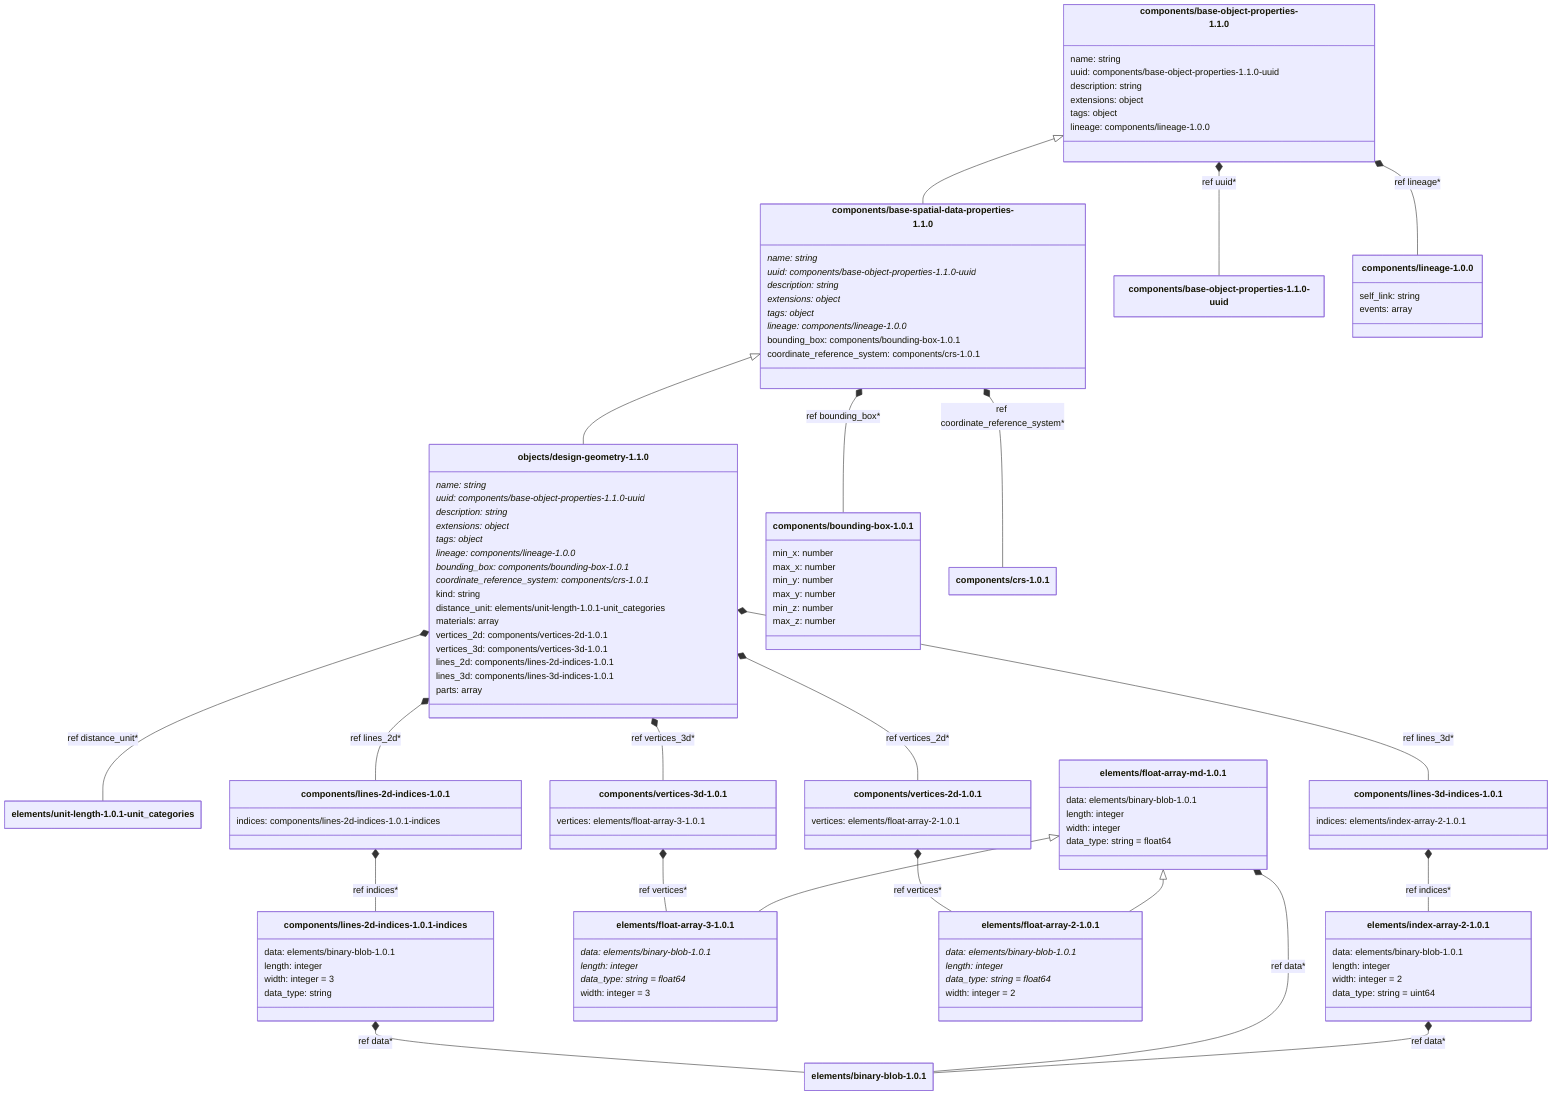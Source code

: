 ---
config:
    class:
        hideEmptyMembersBox: true
---

classDiagram
    class `components/base-object-properties-1.1.0`:::schemaComponent {
        name: string
        uuid: components/base-object-properties-1.1.0-uuid
        description: string
        extensions: object
        tags: object
        lineage: components/lineage-1.0.0
    }
    class `components/base-spatial-data-properties-1.1.0`:::schemaComponent {
        name: string*
        uuid: components/base-object-properties-1.1.0-uuid*
        description: string*
        extensions: object*
        tags: object*
        lineage: components/lineage-1.0.0*
        bounding_box: components/bounding-box-1.0.1
        coordinate_reference_system: components/crs-1.0.1
    }
    `components/base-object-properties-1.1.0` <|-- `components/base-spatial-data-properties-1.1.0`
    class `objects/design-geometry-1.1.0`:::schemaObject {
        name: string*
        uuid: components/base-object-properties-1.1.0-uuid*
        description: string*
        extensions: object*
        tags: object*
        lineage: components/lineage-1.0.0*
        bounding_box: components/bounding-box-1.0.1*
        coordinate_reference_system: components/crs-1.0.1*
        kind: string
        distance_unit: elements/unit-length-1.0.1-unit_categories
        materials: array
        vertices_2d: components/vertices-2d-1.0.1
        vertices_3d: components/vertices-3d-1.0.1
        lines_2d: components/lines-2d-indices-1.0.1
        lines_3d: components/lines-3d-indices-1.0.1
        parts: array
    }
    `components/base-spatial-data-properties-1.1.0` <|-- `objects/design-geometry-1.1.0`
    `components/base-object-properties-1.1.0` *-- `components/base-object-properties-1.1.0-uuid` : ref uuid*
    `components/base-object-properties-1.1.0` *-- `components/lineage-1.0.0` : ref lineage*
    `components/base-spatial-data-properties-1.1.0` *-- `components/bounding-box-1.0.1` : ref bounding_box*
    `components/base-spatial-data-properties-1.1.0` *-- `components/crs-1.0.1` : ref coordinate_reference_system*
    `objects/design-geometry-1.1.0` *-- `elements/unit-length-1.0.1-unit_categories` : ref distance_unit*
    `objects/design-geometry-1.1.0` *-- `components/vertices-2d-1.0.1` : ref vertices_2d*
    `objects/design-geometry-1.1.0` *-- `components/vertices-3d-1.0.1` : ref vertices_3d*
    `objects/design-geometry-1.1.0` *-- `components/lines-2d-indices-1.0.1` : ref lines_2d*
    `objects/design-geometry-1.1.0` *-- `components/lines-3d-indices-1.0.1` : ref lines_3d*
    class `elements/unit-length-1.0.1-unit_categories`:::schemaImplicit {
    }
    class `components/lines-2d-indices-1.0.1`:::schemaComponent {
        indices: components/lines-2d-indices-1.0.1-indices
    }
    `components/lines-2d-indices-1.0.1` *-- `components/lines-2d-indices-1.0.1-indices` : ref indices*
    class `components/lines-2d-indices-1.0.1-indices`:::schemaImplicit {
        data: elements/binary-blob-1.0.1
        length: integer
        width: integer = 3
        data_type: string
    }
    `components/lines-2d-indices-1.0.1-indices` *-- `elements/binary-blob-1.0.1` : ref data*
    class `elements/binary-blob-1.0.1`:::schemaElement {
    }
    class `components/base-object-properties-1.1.0-uuid`:::schemaImplicit {
    }
    class `components/vertices-3d-1.0.1`:::schemaComponent {
        vertices: elements/float-array-3-1.0.1
    }
    `components/vertices-3d-1.0.1` *-- `elements/float-array-3-1.0.1` : ref vertices*
    class `elements/float-array-md-1.0.1`:::schemaElement {
        data: elements/binary-blob-1.0.1
        length: integer
        width: integer
        data_type: string = float64
    }
    class `elements/float-array-3-1.0.1`:::schemaElement {
        data: elements/binary-blob-1.0.1*
        length: integer*
        data_type: string = float64*
        width: integer = 3
    }
    `elements/float-array-md-1.0.1` <|-- `elements/float-array-3-1.0.1`
    `elements/float-array-md-1.0.1` *-- `elements/binary-blob-1.0.1` : ref data*
    class `components/bounding-box-1.0.1`:::schemaComponent {
        min_x: number
        max_x: number
        min_y: number
        max_y: number
        min_z: number
        max_z: number
    }
    class `components/vertices-2d-1.0.1`:::schemaComponent {
        vertices: elements/float-array-2-1.0.1
    }
    `components/vertices-2d-1.0.1` *-- `elements/float-array-2-1.0.1` : ref vertices*
    class `elements/float-array-2-1.0.1`:::schemaElement {
        data: elements/binary-blob-1.0.1*
        length: integer*
        data_type: string = float64*
        width: integer = 2
    }
    `elements/float-array-md-1.0.1` <|-- `elements/float-array-2-1.0.1`
    class `components/lineage-1.0.0`:::schemaComponent {
        self_link: string
        events: array
    }
    class `components/crs-1.0.1`:::schemaComponent {
    }
    class `components/lines-3d-indices-1.0.1`:::schemaComponent {
        indices: elements/index-array-2-1.0.1
    }
    `components/lines-3d-indices-1.0.1` *-- `elements/index-array-2-1.0.1` : ref indices*
    class `elements/index-array-2-1.0.1`:::schemaElement {
        data: elements/binary-blob-1.0.1
        length: integer
        width: integer = 2
        data_type: string = uint64
    }
    `elements/index-array-2-1.0.1` *-- `elements/binary-blob-1.0.1` : ref data*